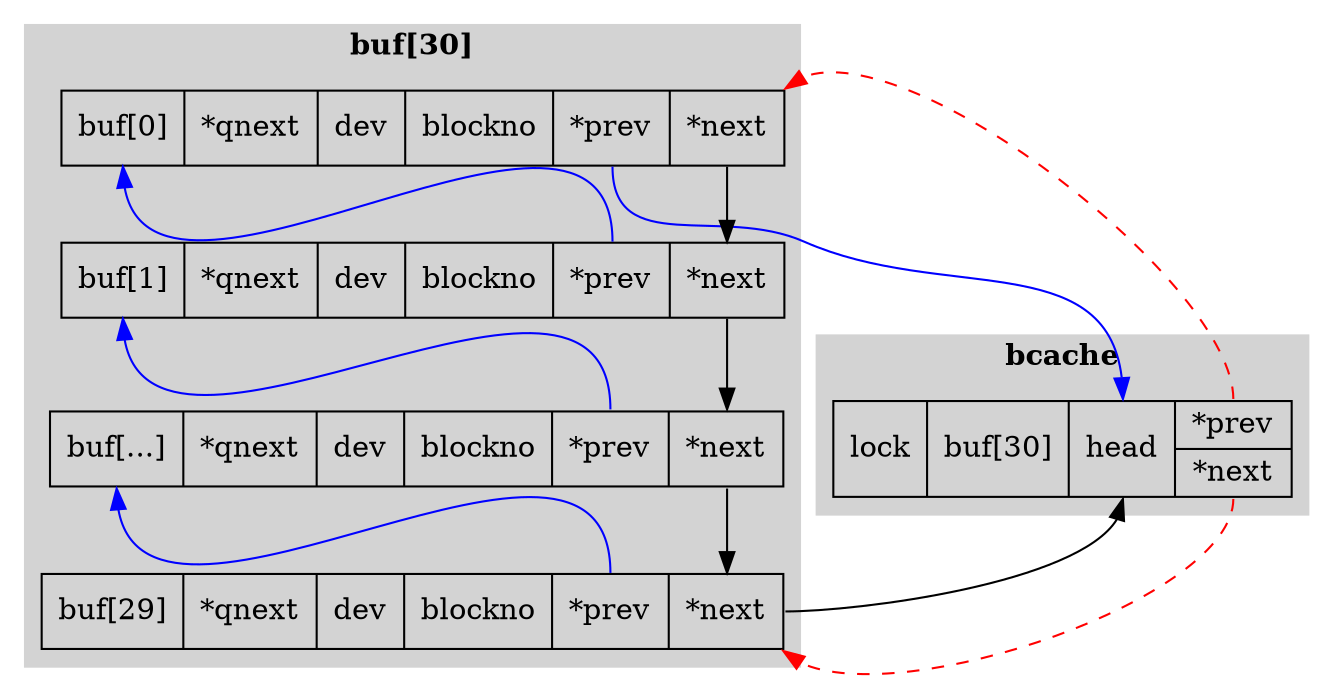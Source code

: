 digraph bcache_LRU {
  // rankdir=LR;
  node [shape=record];

  subgraph cluster_bcache {
    label=<<b>bcache</b>>; style=filled; color=lightgray;
    bcache[label="lock|<b>buf[30]|<h>head|{<p>*prev|<n>*next}"];
  }
  // bcache:b -> cluster_bufs;


  subgraph cluster_bufs {
    label=<<b>buf[30]</b>>; style=filled; color=lightgray;
    buf1[label="<a>buf[0]  |*qnext|dev|blockno|<p>*prev|<n>*next"];
    buf2[label="<a>buf[1]  |*qnext|dev|blockno|<p>*prev|<n>*next"];
    buf3[label="<a>buf[...]|*qnext|dev|blockno|<p>*prev|<n>*next"];
    buf9[label="<a>buf[29] |*qnext|dev|blockno|<p>*prev|<n>*next"];
  }

  // {rank=same buf1 buf2 buf9}

  buf1:n -> buf2:n   [color=black];
  buf2:n -> buf3:n   [color=black];
  buf3:n -> buf9:n   [color=black];
  buf9:n -> bcache:h [color=black];

  buf9:p -> buf3:a   [color=blue];
  buf3:p -> buf2:a   [color=blue];
  buf2:p -> buf1:a   [color=blue];
  buf1:p -> bcache:h [color=blue];

  bcache:n -> buf9:se [color=red style=dashed];
  bcache:p -> buf1:ne [color=red style=dashed];
}
